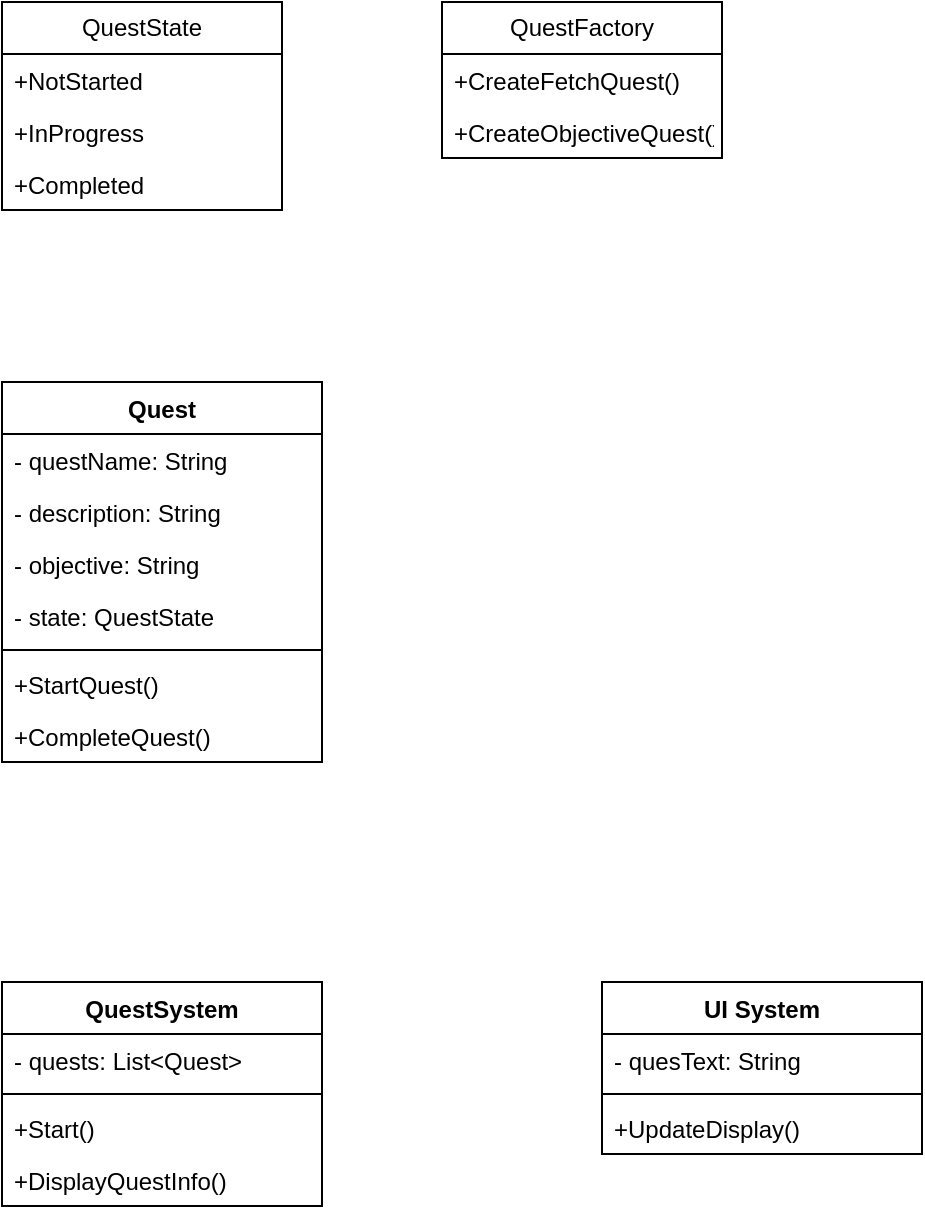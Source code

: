 <mxfile version="26.2.14">
  <diagram name="Page-1" id="v_YPxcwyUbZT-XTWAobQ">
    <mxGraphModel dx="983" dy="540" grid="1" gridSize="10" guides="1" tooltips="1" connect="1" arrows="1" fold="1" page="1" pageScale="1" pageWidth="850" pageHeight="1100" math="0" shadow="0">
      <root>
        <mxCell id="0" />
        <mxCell id="1" parent="0" />
        <mxCell id="KOnR7pPt4YeU4BsRdsK2-1" value="QuestState" style="swimlane;fontStyle=0;childLayout=stackLayout;horizontal=1;startSize=26;fillColor=none;horizontalStack=0;resizeParent=1;resizeParentMax=0;resizeLast=0;collapsible=1;marginBottom=0;whiteSpace=wrap;html=1;" vertex="1" parent="1">
          <mxGeometry x="120" y="80" width="140" height="104" as="geometry" />
        </mxCell>
        <mxCell id="KOnR7pPt4YeU4BsRdsK2-2" value="+NotStarted" style="text;strokeColor=none;fillColor=none;align=left;verticalAlign=top;spacingLeft=4;spacingRight=4;overflow=hidden;rotatable=0;points=[[0,0.5],[1,0.5]];portConstraint=eastwest;whiteSpace=wrap;html=1;" vertex="1" parent="KOnR7pPt4YeU4BsRdsK2-1">
          <mxGeometry y="26" width="140" height="26" as="geometry" />
        </mxCell>
        <mxCell id="KOnR7pPt4YeU4BsRdsK2-3" value="+InProgress" style="text;strokeColor=none;fillColor=none;align=left;verticalAlign=top;spacingLeft=4;spacingRight=4;overflow=hidden;rotatable=0;points=[[0,0.5],[1,0.5]];portConstraint=eastwest;whiteSpace=wrap;html=1;" vertex="1" parent="KOnR7pPt4YeU4BsRdsK2-1">
          <mxGeometry y="52" width="140" height="26" as="geometry" />
        </mxCell>
        <mxCell id="KOnR7pPt4YeU4BsRdsK2-4" value="+Completed" style="text;strokeColor=none;fillColor=none;align=left;verticalAlign=top;spacingLeft=4;spacingRight=4;overflow=hidden;rotatable=0;points=[[0,0.5],[1,0.5]];portConstraint=eastwest;whiteSpace=wrap;html=1;" vertex="1" parent="KOnR7pPt4YeU4BsRdsK2-1">
          <mxGeometry y="78" width="140" height="26" as="geometry" />
        </mxCell>
        <mxCell id="KOnR7pPt4YeU4BsRdsK2-5" value="QuestFactory" style="swimlane;fontStyle=0;childLayout=stackLayout;horizontal=1;startSize=26;fillColor=none;horizontalStack=0;resizeParent=1;resizeParentMax=0;resizeLast=0;collapsible=1;marginBottom=0;whiteSpace=wrap;html=1;" vertex="1" parent="1">
          <mxGeometry x="340" y="80" width="140" height="78" as="geometry" />
        </mxCell>
        <mxCell id="KOnR7pPt4YeU4BsRdsK2-6" value="+CreateFetchQuest()" style="text;strokeColor=none;fillColor=none;align=left;verticalAlign=top;spacingLeft=4;spacingRight=4;overflow=hidden;rotatable=0;points=[[0,0.5],[1,0.5]];portConstraint=eastwest;whiteSpace=wrap;html=1;" vertex="1" parent="KOnR7pPt4YeU4BsRdsK2-5">
          <mxGeometry y="26" width="140" height="26" as="geometry" />
        </mxCell>
        <mxCell id="KOnR7pPt4YeU4BsRdsK2-7" value="+CreateObjectiveQuest()" style="text;strokeColor=none;fillColor=none;align=left;verticalAlign=top;spacingLeft=4;spacingRight=4;overflow=hidden;rotatable=0;points=[[0,0.5],[1,0.5]];portConstraint=eastwest;whiteSpace=wrap;html=1;" vertex="1" parent="KOnR7pPt4YeU4BsRdsK2-5">
          <mxGeometry y="52" width="140" height="26" as="geometry" />
        </mxCell>
        <mxCell id="KOnR7pPt4YeU4BsRdsK2-9" value="Quest" style="swimlane;fontStyle=1;align=center;verticalAlign=top;childLayout=stackLayout;horizontal=1;startSize=26;horizontalStack=0;resizeParent=1;resizeParentMax=0;resizeLast=0;collapsible=1;marginBottom=0;whiteSpace=wrap;html=1;" vertex="1" parent="1">
          <mxGeometry x="120" y="270" width="160" height="190" as="geometry" />
        </mxCell>
        <mxCell id="KOnR7pPt4YeU4BsRdsK2-10" value="- questName: String" style="text;strokeColor=none;fillColor=none;align=left;verticalAlign=top;spacingLeft=4;spacingRight=4;overflow=hidden;rotatable=0;points=[[0,0.5],[1,0.5]];portConstraint=eastwest;whiteSpace=wrap;html=1;" vertex="1" parent="KOnR7pPt4YeU4BsRdsK2-9">
          <mxGeometry y="26" width="160" height="26" as="geometry" />
        </mxCell>
        <mxCell id="KOnR7pPt4YeU4BsRdsK2-15" value="- description: String" style="text;strokeColor=none;fillColor=none;align=left;verticalAlign=top;spacingLeft=4;spacingRight=4;overflow=hidden;rotatable=0;points=[[0,0.5],[1,0.5]];portConstraint=eastwest;whiteSpace=wrap;html=1;" vertex="1" parent="KOnR7pPt4YeU4BsRdsK2-9">
          <mxGeometry y="52" width="160" height="26" as="geometry" />
        </mxCell>
        <mxCell id="KOnR7pPt4YeU4BsRdsK2-16" value="- objective: String" style="text;strokeColor=none;fillColor=none;align=left;verticalAlign=top;spacingLeft=4;spacingRight=4;overflow=hidden;rotatable=0;points=[[0,0.5],[1,0.5]];portConstraint=eastwest;whiteSpace=wrap;html=1;" vertex="1" parent="KOnR7pPt4YeU4BsRdsK2-9">
          <mxGeometry y="78" width="160" height="26" as="geometry" />
        </mxCell>
        <mxCell id="KOnR7pPt4YeU4BsRdsK2-17" value="- state: QuestState" style="text;strokeColor=none;fillColor=none;align=left;verticalAlign=top;spacingLeft=4;spacingRight=4;overflow=hidden;rotatable=0;points=[[0,0.5],[1,0.5]];portConstraint=eastwest;whiteSpace=wrap;html=1;" vertex="1" parent="KOnR7pPt4YeU4BsRdsK2-9">
          <mxGeometry y="104" width="160" height="26" as="geometry" />
        </mxCell>
        <mxCell id="KOnR7pPt4YeU4BsRdsK2-11" value="" style="line;strokeWidth=1;fillColor=none;align=left;verticalAlign=middle;spacingTop=-1;spacingLeft=3;spacingRight=3;rotatable=0;labelPosition=right;points=[];portConstraint=eastwest;strokeColor=inherit;" vertex="1" parent="KOnR7pPt4YeU4BsRdsK2-9">
          <mxGeometry y="130" width="160" height="8" as="geometry" />
        </mxCell>
        <mxCell id="KOnR7pPt4YeU4BsRdsK2-12" value="+StartQuest()" style="text;strokeColor=none;fillColor=none;align=left;verticalAlign=top;spacingLeft=4;spacingRight=4;overflow=hidden;rotatable=0;points=[[0,0.5],[1,0.5]];portConstraint=eastwest;whiteSpace=wrap;html=1;" vertex="1" parent="KOnR7pPt4YeU4BsRdsK2-9">
          <mxGeometry y="138" width="160" height="26" as="geometry" />
        </mxCell>
        <mxCell id="KOnR7pPt4YeU4BsRdsK2-18" value="+CompleteQuest()" style="text;strokeColor=none;fillColor=none;align=left;verticalAlign=top;spacingLeft=4;spacingRight=4;overflow=hidden;rotatable=0;points=[[0,0.5],[1,0.5]];portConstraint=eastwest;whiteSpace=wrap;html=1;" vertex="1" parent="KOnR7pPt4YeU4BsRdsK2-9">
          <mxGeometry y="164" width="160" height="26" as="geometry" />
        </mxCell>
        <mxCell id="KOnR7pPt4YeU4BsRdsK2-19" value="QuestSystem" style="swimlane;fontStyle=1;align=center;verticalAlign=top;childLayout=stackLayout;horizontal=1;startSize=26;horizontalStack=0;resizeParent=1;resizeParentMax=0;resizeLast=0;collapsible=1;marginBottom=0;whiteSpace=wrap;html=1;" vertex="1" parent="1">
          <mxGeometry x="120" y="570" width="160" height="112" as="geometry" />
        </mxCell>
        <mxCell id="KOnR7pPt4YeU4BsRdsK2-20" value="- quests: List&amp;lt;Quest&amp;gt;" style="text;strokeColor=none;fillColor=none;align=left;verticalAlign=top;spacingLeft=4;spacingRight=4;overflow=hidden;rotatable=0;points=[[0,0.5],[1,0.5]];portConstraint=eastwest;whiteSpace=wrap;html=1;" vertex="1" parent="KOnR7pPt4YeU4BsRdsK2-19">
          <mxGeometry y="26" width="160" height="26" as="geometry" />
        </mxCell>
        <mxCell id="KOnR7pPt4YeU4BsRdsK2-24" value="" style="line;strokeWidth=1;fillColor=none;align=left;verticalAlign=middle;spacingTop=-1;spacingLeft=3;spacingRight=3;rotatable=0;labelPosition=right;points=[];portConstraint=eastwest;strokeColor=inherit;" vertex="1" parent="KOnR7pPt4YeU4BsRdsK2-19">
          <mxGeometry y="52" width="160" height="8" as="geometry" />
        </mxCell>
        <mxCell id="KOnR7pPt4YeU4BsRdsK2-25" value="+Start()" style="text;strokeColor=none;fillColor=none;align=left;verticalAlign=top;spacingLeft=4;spacingRight=4;overflow=hidden;rotatable=0;points=[[0,0.5],[1,0.5]];portConstraint=eastwest;whiteSpace=wrap;html=1;" vertex="1" parent="KOnR7pPt4YeU4BsRdsK2-19">
          <mxGeometry y="60" width="160" height="26" as="geometry" />
        </mxCell>
        <mxCell id="KOnR7pPt4YeU4BsRdsK2-26" value="+DisplayQuestInfo()" style="text;strokeColor=none;fillColor=none;align=left;verticalAlign=top;spacingLeft=4;spacingRight=4;overflow=hidden;rotatable=0;points=[[0,0.5],[1,0.5]];portConstraint=eastwest;whiteSpace=wrap;html=1;" vertex="1" parent="KOnR7pPt4YeU4BsRdsK2-19">
          <mxGeometry y="86" width="160" height="26" as="geometry" />
        </mxCell>
        <mxCell id="KOnR7pPt4YeU4BsRdsK2-27" value="UI System" style="swimlane;fontStyle=1;align=center;verticalAlign=top;childLayout=stackLayout;horizontal=1;startSize=26;horizontalStack=0;resizeParent=1;resizeParentMax=0;resizeLast=0;collapsible=1;marginBottom=0;whiteSpace=wrap;html=1;" vertex="1" parent="1">
          <mxGeometry x="420" y="570" width="160" height="86" as="geometry" />
        </mxCell>
        <mxCell id="KOnR7pPt4YeU4BsRdsK2-28" value="- quesText: String" style="text;strokeColor=none;fillColor=none;align=left;verticalAlign=top;spacingLeft=4;spacingRight=4;overflow=hidden;rotatable=0;points=[[0,0.5],[1,0.5]];portConstraint=eastwest;whiteSpace=wrap;html=1;" vertex="1" parent="KOnR7pPt4YeU4BsRdsK2-27">
          <mxGeometry y="26" width="160" height="26" as="geometry" />
        </mxCell>
        <mxCell id="KOnR7pPt4YeU4BsRdsK2-29" value="" style="line;strokeWidth=1;fillColor=none;align=left;verticalAlign=middle;spacingTop=-1;spacingLeft=3;spacingRight=3;rotatable=0;labelPosition=right;points=[];portConstraint=eastwest;strokeColor=inherit;" vertex="1" parent="KOnR7pPt4YeU4BsRdsK2-27">
          <mxGeometry y="52" width="160" height="8" as="geometry" />
        </mxCell>
        <mxCell id="KOnR7pPt4YeU4BsRdsK2-31" value="+UpdateDisplay()" style="text;strokeColor=none;fillColor=none;align=left;verticalAlign=top;spacingLeft=4;spacingRight=4;overflow=hidden;rotatable=0;points=[[0,0.5],[1,0.5]];portConstraint=eastwest;whiteSpace=wrap;html=1;" vertex="1" parent="KOnR7pPt4YeU4BsRdsK2-27">
          <mxGeometry y="60" width="160" height="26" as="geometry" />
        </mxCell>
      </root>
    </mxGraphModel>
  </diagram>
</mxfile>
